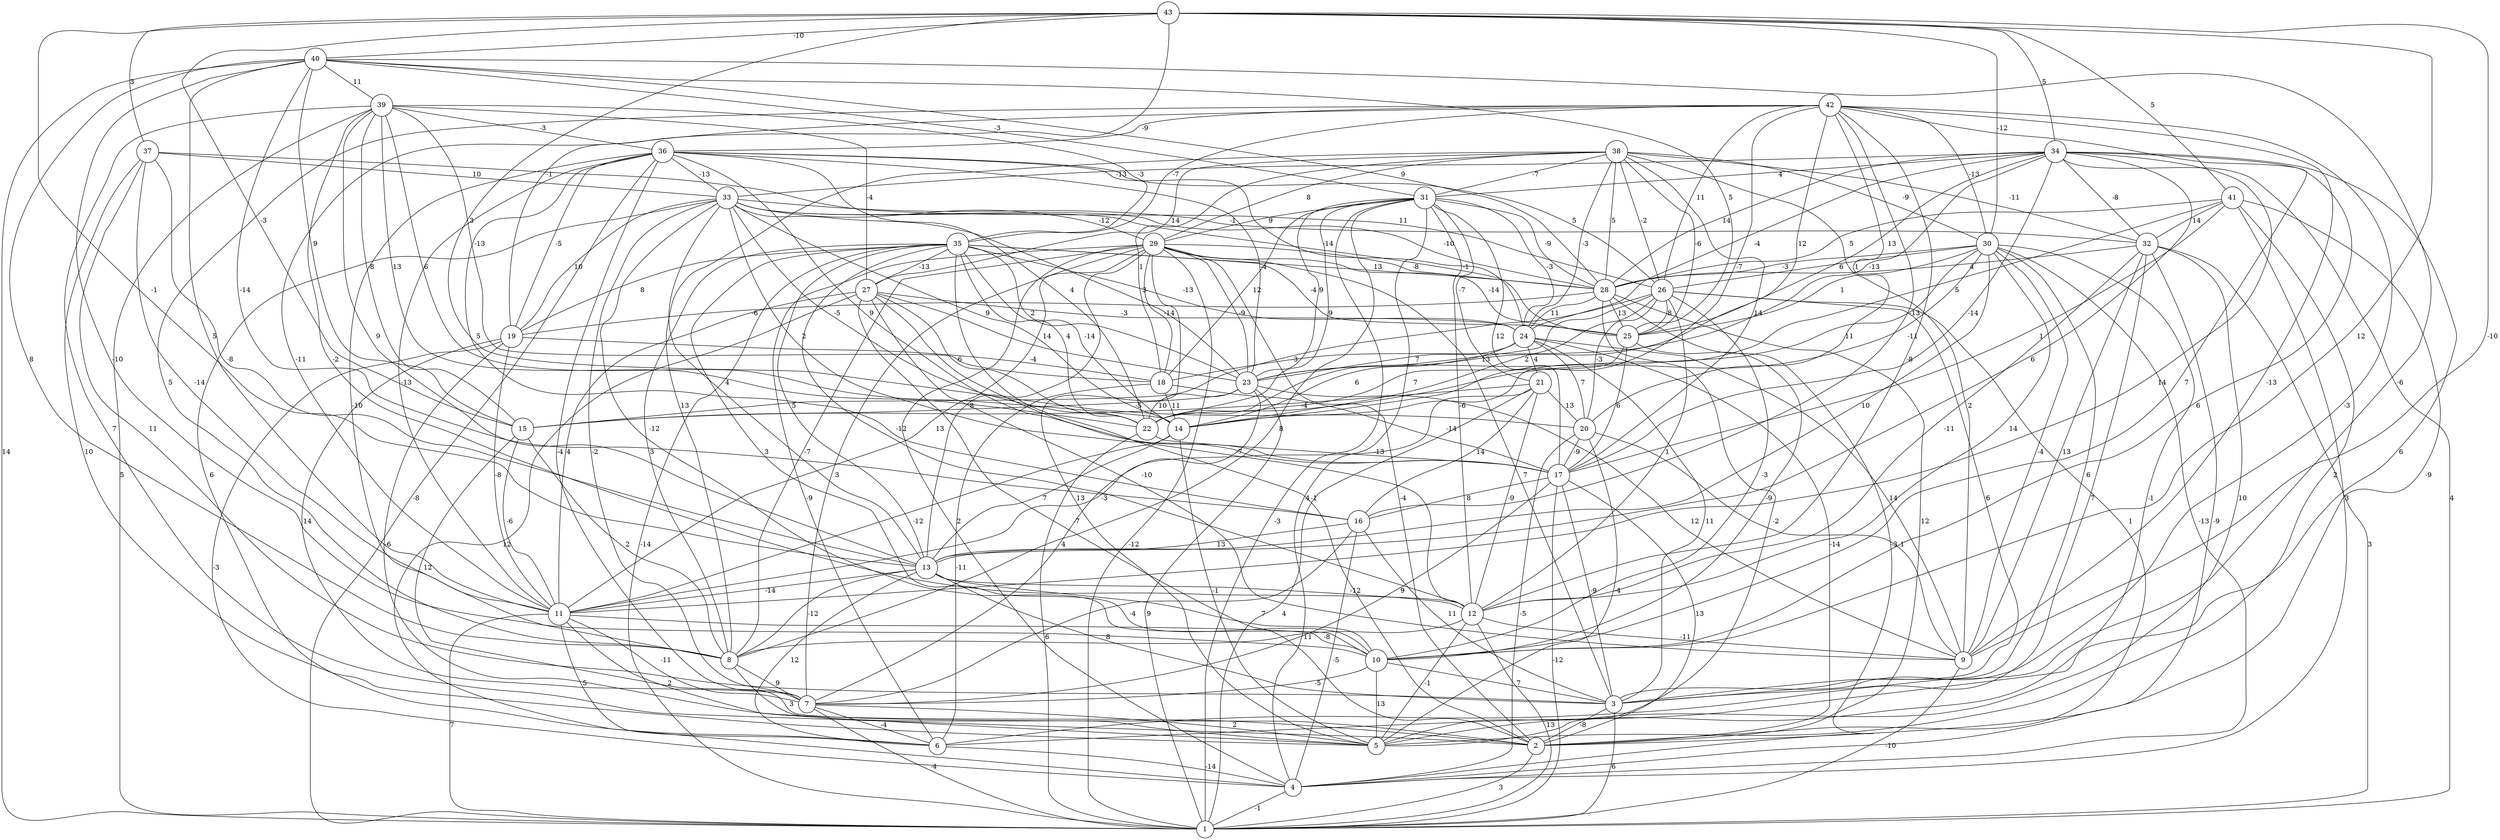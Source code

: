 graph { 
	 fontname="Helvetica,Arial,sans-serif" 
	 node [shape = circle]; 
	 43 -- 9 [label = "-10"];
	 43 -- 10 [label = "12"];
	 43 -- 13 [label = "-1"];
	 43 -- 15 [label = "-3"];
	 43 -- 19 [label = "-1"];
	 43 -- 20 [label = "3"];
	 43 -- 30 [label = "-12"];
	 43 -- 34 [label = "5"];
	 43 -- 37 [label = "3"];
	 43 -- 40 [label = "-10"];
	 43 -- 41 [label = "5"];
	 42 -- 3 [label = "-3"];
	 42 -- 8 [label = "5"];
	 42 -- 9 [label = "-13"];
	 42 -- 10 [label = "7"];
	 42 -- 11 [label = "-11"];
	 42 -- 12 [label = "-8"];
	 42 -- 14 [label = "-7"];
	 42 -- 16 [label = "-13"];
	 42 -- 20 [label = "1"];
	 42 -- 23 [label = "12"];
	 42 -- 26 [label = "11"];
	 42 -- 30 [label = "-13"];
	 42 -- 35 [label = "-7"];
	 42 -- 36 [label = "-9"];
	 41 -- 2 [label = "-9"];
	 41 -- 4 [label = "3"];
	 41 -- 5 [label = "2"];
	 41 -- 17 [label = "1"];
	 41 -- 23 [label = "5"];
	 41 -- 28 [label = "5"];
	 41 -- 32 [label = "14"];
	 40 -- 1 [label = "14"];
	 40 -- 3 [label = "-6"];
	 40 -- 8 [label = "8"];
	 40 -- 10 [label = "-10"];
	 40 -- 11 [label = "5"];
	 40 -- 15 [label = "9"];
	 40 -- 16 [label = "-14"];
	 40 -- 25 [label = "5"];
	 40 -- 28 [label = "9"];
	 40 -- 31 [label = "-3"];
	 40 -- 39 [label = "11"];
	 39 -- 1 [label = "5"];
	 39 -- 2 [label = "7"];
	 39 -- 12 [label = "-2"];
	 39 -- 13 [label = "9"];
	 39 -- 14 [label = "6"];
	 39 -- 15 [label = "-8"];
	 39 -- 18 [label = "-13"];
	 39 -- 22 [label = "13"];
	 39 -- 27 [label = "-4"];
	 39 -- 35 [label = "-3"];
	 39 -- 36 [label = "-3"];
	 38 -- 8 [label = "13"];
	 38 -- 9 [label = "2"];
	 38 -- 17 [label = "14"];
	 38 -- 18 [label = "1"];
	 38 -- 24 [label = "-3"];
	 38 -- 25 [label = "-6"];
	 38 -- 26 [label = "-2"];
	 38 -- 27 [label = "14"];
	 38 -- 28 [label = "5"];
	 38 -- 29 [label = "8"];
	 38 -- 30 [label = "-9"];
	 38 -- 31 [label = "-7"];
	 38 -- 32 [label = "-11"];
	 37 -- 3 [label = "11"];
	 37 -- 5 [label = "10"];
	 37 -- 11 [label = "-14"];
	 37 -- 13 [label = "-8"];
	 37 -- 26 [label = "11"];
	 37 -- 33 [label = "10"];
	 36 -- 1 [label = "-8"];
	 36 -- 2 [label = "-4"];
	 36 -- 8 [label = "-10"];
	 36 -- 11 [label = "-13"];
	 36 -- 16 [label = "5"];
	 36 -- 17 [label = "9"];
	 36 -- 19 [label = "-5"];
	 36 -- 22 [label = "4"];
	 36 -- 23 [label = "-4"];
	 36 -- 24 [label = "-14"];
	 36 -- 26 [label = "5"];
	 36 -- 33 [label = "-13"];
	 35 -- 1 [label = "-14"];
	 35 -- 2 [label = "-1"];
	 35 -- 8 [label = "3"];
	 35 -- 10 [label = "3"];
	 35 -- 12 [label = "-12"];
	 35 -- 13 [label = "5"];
	 35 -- 14 [label = "-14"];
	 35 -- 19 [label = "8"];
	 35 -- 22 [label = "4"];
	 35 -- 23 [label = "2"];
	 35 -- 24 [label = "-13"];
	 35 -- 25 [label = "-4"];
	 35 -- 27 [label = "-13"];
	 35 -- 28 [label = "13"];
	 34 -- 1 [label = "4"];
	 34 -- 6 [label = "6"];
	 34 -- 10 [label = "6"];
	 34 -- 11 [label = "14"];
	 34 -- 13 [label = "6"];
	 34 -- 17 [label = "-14"];
	 34 -- 18 [label = "-13"];
	 34 -- 24 [label = "-4"];
	 34 -- 25 [label = "13"];
	 34 -- 28 [label = "14"];
	 34 -- 31 [label = "4"];
	 34 -- 32 [label = "-8"];
	 34 -- 33 [label = "-13"];
	 33 -- 6 [label = "6"];
	 33 -- 7 [label = "-2"];
	 33 -- 10 [label = "-12"];
	 33 -- 13 [label = "4"];
	 33 -- 14 [label = "9"];
	 33 -- 17 [label = "2"];
	 33 -- 19 [label = "10"];
	 33 -- 22 [label = "-5"];
	 33 -- 23 [label = "3"];
	 33 -- 25 [label = "-1"];
	 33 -- 28 [label = "-10"];
	 33 -- 29 [label = "-12"];
	 33 -- 32 [label = "-1"];
	 32 -- 1 [label = "3"];
	 32 -- 4 [label = "-9"];
	 32 -- 5 [label = "10"];
	 32 -- 6 [label = "7"];
	 32 -- 9 [label = "13"];
	 32 -- 12 [label = "-11"];
	 32 -- 28 [label = "4"];
	 31 -- 1 [label = "-3"];
	 31 -- 4 [label = "4"];
	 31 -- 8 [label = "8"];
	 31 -- 12 [label = "-6"];
	 31 -- 17 [label = "12"];
	 31 -- 18 [label = "12"];
	 31 -- 21 [label = "-7"];
	 31 -- 22 [label = "9"];
	 31 -- 23 [label = "9"];
	 31 -- 24 [label = "-3"];
	 31 -- 28 [label = "-9"];
	 31 -- 29 [label = "9"];
	 30 -- 3 [label = "6"];
	 30 -- 4 [label = "-13"];
	 30 -- 5 [label = "-1"];
	 30 -- 9 [label = "-4"];
	 30 -- 12 [label = "14"];
	 30 -- 13 [label = "10"];
	 30 -- 14 [label = "11"];
	 30 -- 22 [label = "-11"];
	 30 -- 25 [label = "1"];
	 30 -- 26 [label = "6"];
	 30 -- 28 [label = "-3"];
	 29 -- 1 [label = "-12"];
	 29 -- 2 [label = "-4"];
	 29 -- 3 [label = "7"];
	 29 -- 4 [label = "2"];
	 29 -- 5 [label = "13"];
	 29 -- 6 [label = "-9"];
	 29 -- 7 [label = "3"];
	 29 -- 8 [label = "-7"];
	 29 -- 11 [label = "13"];
	 29 -- 13 [label = "8"];
	 29 -- 18 [label = "-14"];
	 29 -- 23 [label = "-9"];
	 29 -- 25 [label = "-14"];
	 29 -- 28 [label = "-8"];
	 28 -- 2 [label = "12"];
	 28 -- 4 [label = "-3"];
	 28 -- 5 [label = "-2"];
	 28 -- 19 [label = "-6"];
	 28 -- 24 [label = "11"];
	 28 -- 25 [label = "13"];
	 27 -- 2 [label = "-7"];
	 27 -- 4 [label = "12"];
	 27 -- 9 [label = "-10"];
	 27 -- 11 [label = "4"];
	 27 -- 12 [label = "-7"];
	 27 -- 22 [label = "6"];
	 27 -- 23 [label = "14"];
	 27 -- 24 [label = "-3"];
	 26 -- 2 [label = "1"];
	 26 -- 3 [label = "6"];
	 26 -- 10 [label = "-3"];
	 26 -- 12 [label = "1"];
	 26 -- 14 [label = "2"];
	 26 -- 15 [label = "-3"];
	 26 -- 20 [label = "-3"];
	 26 -- 22 [label = "13"];
	 26 -- 25 [label = "8"];
	 25 -- 10 [label = "-9"];
	 25 -- 17 [label = "6"];
	 25 -- 22 [label = "7"];
	 24 -- 2 [label = "-14"];
	 24 -- 3 [label = "11"];
	 24 -- 9 [label = "14"];
	 24 -- 14 [label = "6"];
	 24 -- 20 [label = "7"];
	 24 -- 21 [label = "4"];
	 24 -- 23 [label = "7"];
	 23 -- 1 [label = "9"];
	 23 -- 7 [label = "4"];
	 23 -- 9 [label = "12"];
	 23 -- 15 [label = "-5"];
	 23 -- 22 [label = "10"];
	 22 -- 1 [label = "6"];
	 22 -- 17 [label = "-13"];
	 21 -- 1 [label = "4"];
	 21 -- 11 [label = "-3"];
	 21 -- 12 [label = "-9"];
	 21 -- 15 [label = "-4"];
	 21 -- 16 [label = "14"];
	 21 -- 20 [label = "13"];
	 20 -- 4 [label = "-5"];
	 20 -- 5 [label = "-4"];
	 20 -- 9 [label = "1"];
	 20 -- 17 [label = "-9"];
	 19 -- 2 [label = "-6"];
	 19 -- 4 [label = "-3"];
	 19 -- 7 [label = "14"];
	 19 -- 11 [label = "-8"];
	 19 -- 18 [label = "-4"];
	 18 -- 6 [label = "-11"];
	 18 -- 14 [label = "11"];
	 18 -- 17 [label = "-14"];
	 17 -- 1 [label = "-12"];
	 17 -- 2 [label = "13"];
	 17 -- 3 [label = "-9"];
	 17 -- 7 [label = "9"];
	 17 -- 16 [label = "8"];
	 16 -- 3 [label = "11"];
	 16 -- 4 [label = "-5"];
	 16 -- 7 [label = "-4"];
	 16 -- 13 [label = "13"];
	 15 -- 7 [label = "12"];
	 15 -- 8 [label = "2"];
	 15 -- 11 [label = "-6"];
	 14 -- 5 [label = "-1"];
	 14 -- 11 [label = "-12"];
	 14 -- 13 [label = "7"];
	 13 -- 3 [label = "8"];
	 13 -- 6 [label = "12"];
	 13 -- 8 [label = "-12"];
	 13 -- 10 [label = "7"];
	 13 -- 11 [label = "-14"];
	 13 -- 12 [label = "-12"];
	 12 -- 1 [label = "13"];
	 12 -- 5 [label = "-1"];
	 12 -- 8 [label = "11"];
	 12 -- 9 [label = "-11"];
	 11 -- 1 [label = "7"];
	 11 -- 5 [label = "2"];
	 11 -- 6 [label = "5"];
	 11 -- 7 [label = "-11"];
	 11 -- 10 [label = "-8"];
	 10 -- 3 [label = "7"];
	 10 -- 5 [label = "13"];
	 10 -- 7 [label = "-5"];
	 9 -- 1 [label = "-10"];
	 8 -- 5 [label = "3"];
	 8 -- 7 [label = "9"];
	 7 -- 1 [label = "-4"];
	 7 -- 5 [label = "2"];
	 7 -- 6 [label = "-4"];
	 6 -- 4 [label = "-14"];
	 4 -- 1 [label = "-1"];
	 3 -- 1 [label = "6"];
	 3 -- 2 [label = "-8"];
	 2 -- 1 [label = "3"];
	 1;
	 2;
	 3;
	 4;
	 5;
	 6;
	 7;
	 8;
	 9;
	 10;
	 11;
	 12;
	 13;
	 14;
	 15;
	 16;
	 17;
	 18;
	 19;
	 20;
	 21;
	 22;
	 23;
	 24;
	 25;
	 26;
	 27;
	 28;
	 29;
	 30;
	 31;
	 32;
	 33;
	 34;
	 35;
	 36;
	 37;
	 38;
	 39;
	 40;
	 41;
	 42;
	 43;
}
